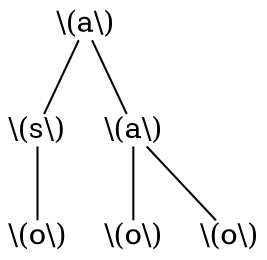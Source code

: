 graph {
	0 [label="\\(a\\)" shape=plain]
	1 [label="\\(s\\)" shape=plain]
	0 -- 1
	2 [label="\\(o\\)" shape=plain]
	1 -- 2
	3 [label="\\(a\\)" shape=plain]
	0 -- 3
	4 [label="\\(o\\)" shape=plain]
	3 -- 4
	5 [label="\\(o\\)" shape=plain]
	3 -- 5
}
